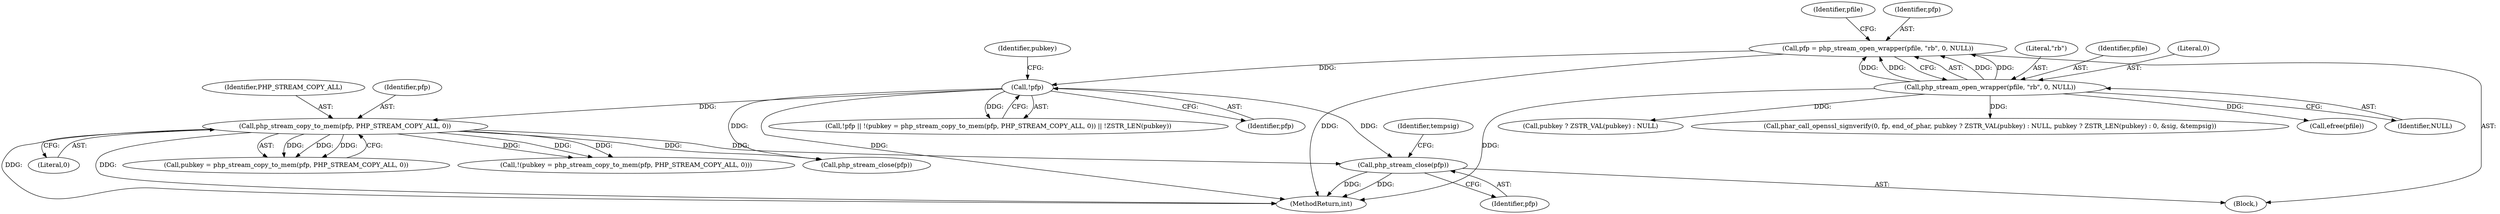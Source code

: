 digraph "0_php-src_0bfb970f43acd1e81d11be1154805f86655f15d5?w=1@API" {
"1000206" [label="(Call,php_stream_close(pfp))"];
"1000184" [label="(Call,php_stream_copy_to_mem(pfp, PHP_STREAM_COPY_ALL, 0))"];
"1000178" [label="(Call,!pfp)"];
"1000167" [label="(Call,pfp = php_stream_open_wrapper(pfile, \"rb\", 0, NULL))"];
"1000169" [label="(Call,php_stream_open_wrapper(pfile, \"rb\", 0, NULL))"];
"1000182" [label="(Call,pubkey = php_stream_copy_to_mem(pfp, PHP_STREAM_COPY_ALL, 0))"];
"1000175" [label="(Identifier,pfile)"];
"1000186" [label="(Identifier,PHP_STREAM_COPY_ALL)"];
"1000177" [label="(Call,!pfp || !(pubkey = php_stream_copy_to_mem(pfp, PHP_STREAM_COPY_ALL, 0)) || !ZSTR_LEN(pubkey))"];
"1000167" [label="(Call,pfp = php_stream_open_wrapper(pfile, \"rb\", 0, NULL))"];
"1000206" [label="(Call,php_stream_close(pfp))"];
"1000171" [label="(Literal,\"rb\")"];
"1000184" [label="(Call,php_stream_copy_to_mem(pfp, PHP_STREAM_COPY_ALL, 0))"];
"1000214" [label="(Call,phar_call_openssl_signverify(0, fp, end_of_phar, pubkey ? ZSTR_VAL(pubkey) : NULL, pubkey ? ZSTR_LEN(pubkey) : 0, &sig, &tempsig))"];
"1000169" [label="(Call,php_stream_open_wrapper(pfile, \"rb\", 0, NULL))"];
"1000183" [label="(Identifier,pubkey)"];
"1000178" [label="(Call,!pfp)"];
"1000207" [label="(Identifier,pfp)"];
"1000125" [label="(Block,)"];
"1000187" [label="(Literal,0)"];
"1000168" [label="(Identifier,pfp)"];
"1000195" [label="(Call,php_stream_close(pfp))"];
"1000179" [label="(Identifier,pfp)"];
"1000170" [label="(Identifier,pfile)"];
"1000174" [label="(Call,efree(pfile))"];
"1000173" [label="(Identifier,NULL)"];
"1000218" [label="(Call,pubkey ? ZSTR_VAL(pubkey) : NULL)"];
"1000209" [label="(Identifier,tempsig)"];
"1000172" [label="(Literal,0)"];
"1000185" [label="(Identifier,pfp)"];
"1000697" [label="(MethodReturn,int)"];
"1000181" [label="(Call,!(pubkey = php_stream_copy_to_mem(pfp, PHP_STREAM_COPY_ALL, 0)))"];
"1000206" -> "1000125"  [label="AST: "];
"1000206" -> "1000207"  [label="CFG: "];
"1000207" -> "1000206"  [label="AST: "];
"1000209" -> "1000206"  [label="CFG: "];
"1000206" -> "1000697"  [label="DDG: "];
"1000206" -> "1000697"  [label="DDG: "];
"1000184" -> "1000206"  [label="DDG: "];
"1000178" -> "1000206"  [label="DDG: "];
"1000184" -> "1000182"  [label="AST: "];
"1000184" -> "1000187"  [label="CFG: "];
"1000185" -> "1000184"  [label="AST: "];
"1000186" -> "1000184"  [label="AST: "];
"1000187" -> "1000184"  [label="AST: "];
"1000182" -> "1000184"  [label="CFG: "];
"1000184" -> "1000697"  [label="DDG: "];
"1000184" -> "1000697"  [label="DDG: "];
"1000184" -> "1000181"  [label="DDG: "];
"1000184" -> "1000181"  [label="DDG: "];
"1000184" -> "1000181"  [label="DDG: "];
"1000184" -> "1000182"  [label="DDG: "];
"1000184" -> "1000182"  [label="DDG: "];
"1000184" -> "1000182"  [label="DDG: "];
"1000178" -> "1000184"  [label="DDG: "];
"1000184" -> "1000195"  [label="DDG: "];
"1000178" -> "1000177"  [label="AST: "];
"1000178" -> "1000179"  [label="CFG: "];
"1000179" -> "1000178"  [label="AST: "];
"1000183" -> "1000178"  [label="CFG: "];
"1000177" -> "1000178"  [label="CFG: "];
"1000178" -> "1000697"  [label="DDG: "];
"1000178" -> "1000177"  [label="DDG: "];
"1000167" -> "1000178"  [label="DDG: "];
"1000178" -> "1000195"  [label="DDG: "];
"1000167" -> "1000125"  [label="AST: "];
"1000167" -> "1000169"  [label="CFG: "];
"1000168" -> "1000167"  [label="AST: "];
"1000169" -> "1000167"  [label="AST: "];
"1000175" -> "1000167"  [label="CFG: "];
"1000167" -> "1000697"  [label="DDG: "];
"1000169" -> "1000167"  [label="DDG: "];
"1000169" -> "1000167"  [label="DDG: "];
"1000169" -> "1000167"  [label="DDG: "];
"1000169" -> "1000167"  [label="DDG: "];
"1000169" -> "1000173"  [label="CFG: "];
"1000170" -> "1000169"  [label="AST: "];
"1000171" -> "1000169"  [label="AST: "];
"1000172" -> "1000169"  [label="AST: "];
"1000173" -> "1000169"  [label="AST: "];
"1000169" -> "1000697"  [label="DDG: "];
"1000169" -> "1000174"  [label="DDG: "];
"1000169" -> "1000214"  [label="DDG: "];
"1000169" -> "1000218"  [label="DDG: "];
}
